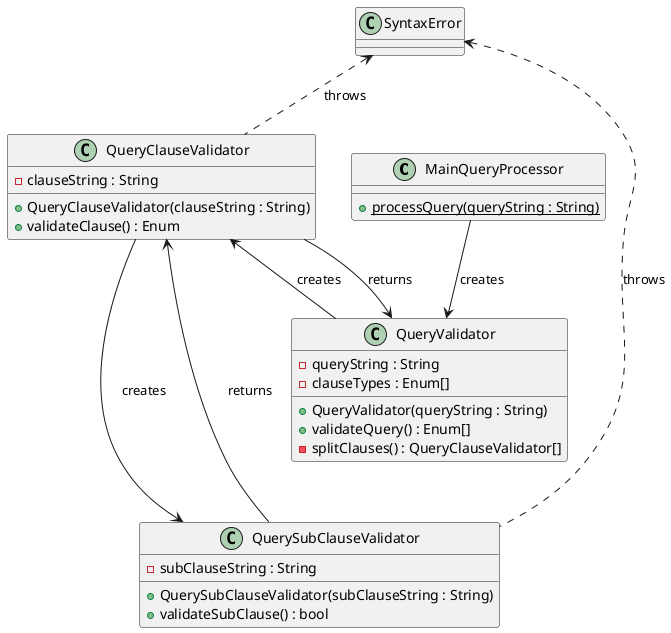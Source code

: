 @startuml QPSValidator

class MainQueryProcessor {
    {static} +processQuery(queryString : String)
}

class QueryValidator {
    -queryString : String
    -clauseTypes : Enum[]
    +QueryValidator(queryString : String)
    +validateQuery() : Enum[]
    -splitClauses() : QueryClauseValidator[]
}

class QueryClauseValidator {
    -clauseString : String
    +QueryClauseValidator(clauseString : String)
    +validateClause() : Enum
}

class QuerySubClauseValidator {
    -subClauseString : String
    +QuerySubClauseValidator(subClauseString : String)
    +validateSubClause() : bool
}

class SyntaxError {
}

MainQueryProcessor --> QueryValidator : creates
QueryValidator --> QueryClauseValidator : creates
QueryValidator -[hidden]-> QuerySubClauseValidator
QueryClauseValidator --> QuerySubClauseValidator : creates
QueryClauseValidator --> QueryValidator : returns
QuerySubClauseValidator --> QueryClauseValidator : returns
QueryClauseValidator .up.> SyntaxError : throws
QuerySubClauseValidator .up.> SyntaxError : throws

@enduml